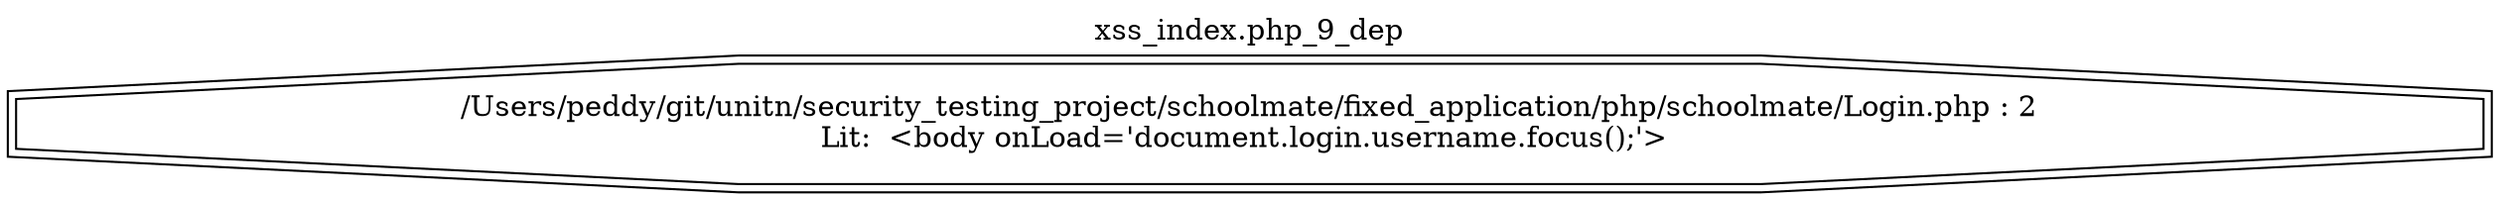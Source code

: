 digraph cfg {
  label="xss_index.php_9_dep";
  labelloc=t;
  n1 [shape=doubleoctagon, label="/Users/peddy/git/unitn/security_testing_project/schoolmate/fixed_application/php/schoolmate/Login.php : 2\nLit:  <body onLoad='document.login.username.focus();'> \n"];
}
